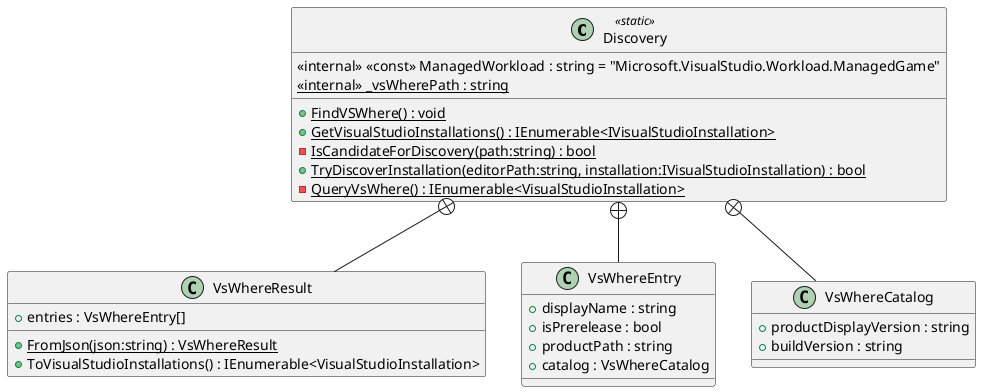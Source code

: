 @startuml
class Discovery <<static>> {
    <<internal>> <<const>> ManagedWorkload : string = "Microsoft.VisualStudio.Workload.ManagedGame"
    <<internal>> {static} _vsWherePath : string
    + {static} FindVSWhere() : void
    + {static} GetVisualStudioInstallations() : IEnumerable<IVisualStudioInstallation>
    - {static} IsCandidateForDiscovery(path:string) : bool
    + {static} TryDiscoverInstallation(editorPath:string, installation:IVisualStudioInstallation) : bool
    - {static} QueryVsWhere() : IEnumerable<VisualStudioInstallation>
}
class VsWhereResult {
    + entries : VsWhereEntry[]
    + {static} FromJson(json:string) : VsWhereResult
    + ToVisualStudioInstallations() : IEnumerable<VisualStudioInstallation>
}
class VsWhereEntry {
    + displayName : string
    + isPrerelease : bool
    + productPath : string
    + catalog : VsWhereCatalog
}
class VsWhereCatalog {
    + productDisplayVersion : string
    + buildVersion : string
}
Discovery +-- VsWhereResult
Discovery +-- VsWhereEntry
Discovery +-- VsWhereCatalog
@enduml
